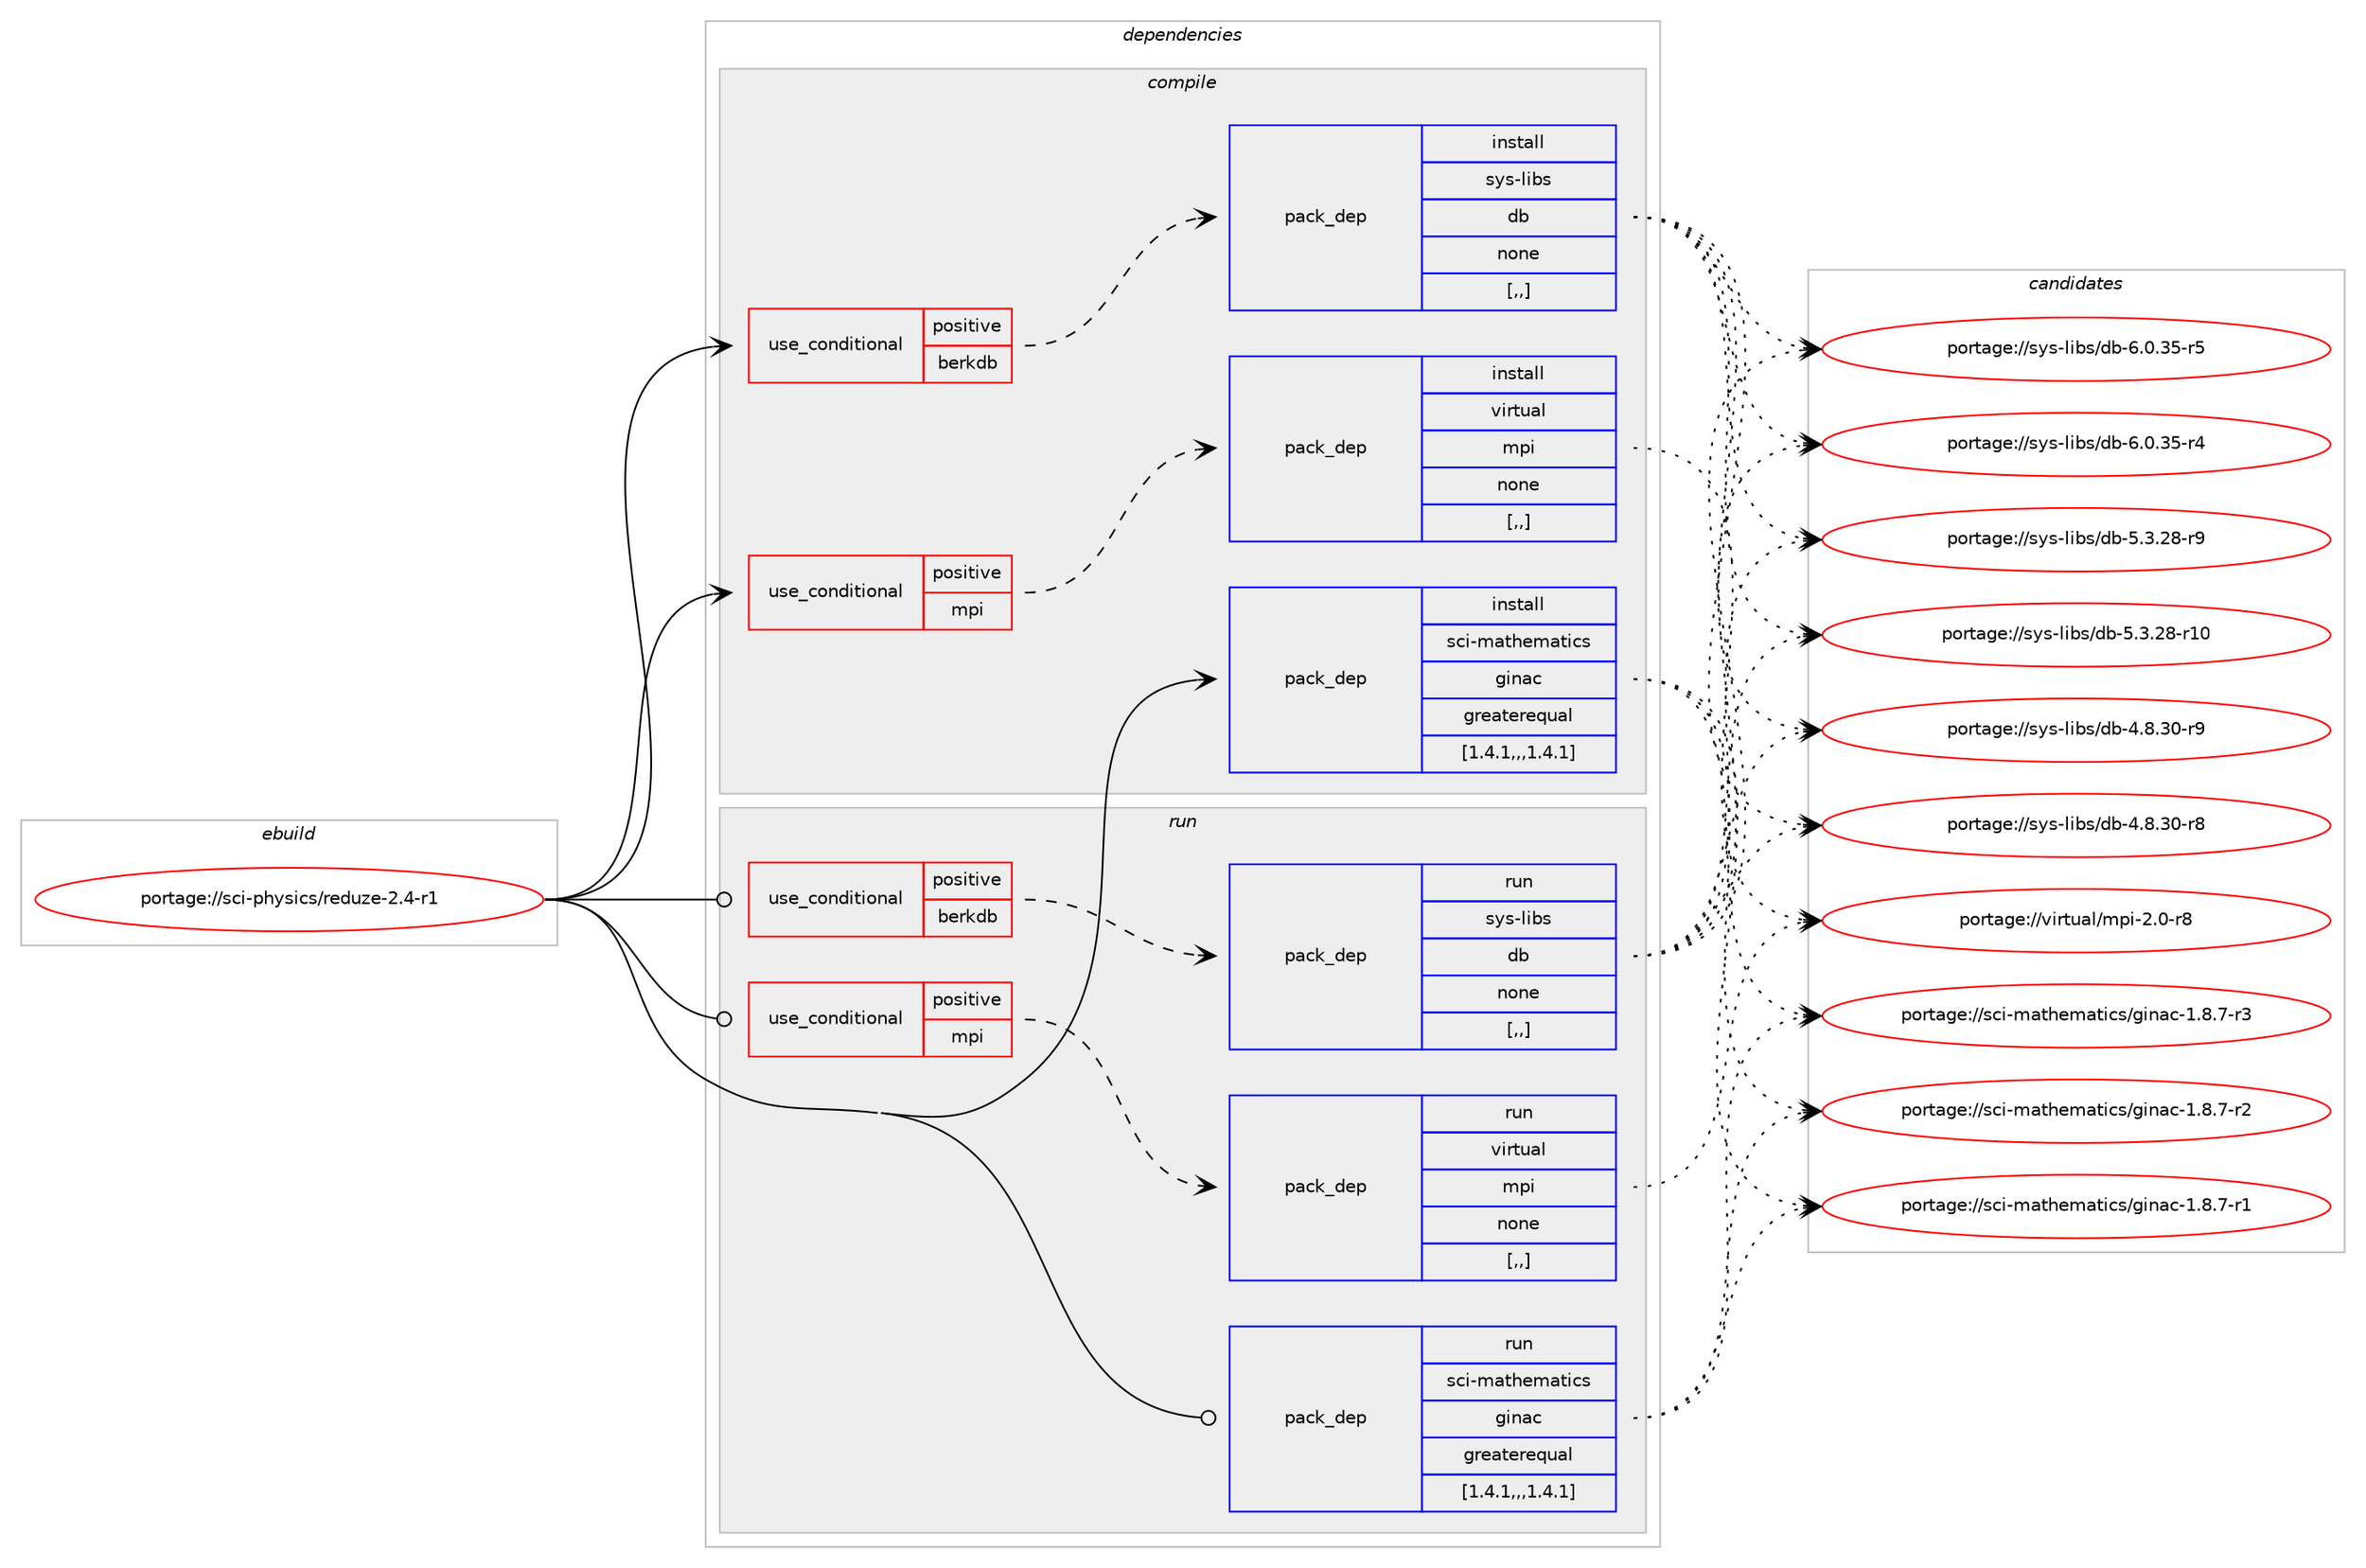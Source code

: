 digraph prolog {

# *************
# Graph options
# *************

newrank=true;
concentrate=true;
compound=true;
graph [rankdir=LR,fontname=Helvetica,fontsize=10,ranksep=1.5];#, ranksep=2.5, nodesep=0.2];
edge  [arrowhead=vee];
node  [fontname=Helvetica,fontsize=10];

# **********
# The ebuild
# **********

subgraph cluster_leftcol {
color=gray;
label=<<i>ebuild</i>>;
id [label="portage://sci-physics/reduze-2.4-r1", color=red, width=4, href="../sci-physics/reduze-2.4-r1.svg"];
}

# ****************
# The dependencies
# ****************

subgraph cluster_midcol {
color=gray;
label=<<i>dependencies</i>>;
subgraph cluster_compile {
fillcolor="#eeeeee";
style=filled;
label=<<i>compile</i>>;
subgraph cond109273 {
dependency411650 [label=<<TABLE BORDER="0" CELLBORDER="1" CELLSPACING="0" CELLPADDING="4"><TR><TD ROWSPAN="3" CELLPADDING="10">use_conditional</TD></TR><TR><TD>positive</TD></TR><TR><TD>berkdb</TD></TR></TABLE>>, shape=none, color=red];
subgraph pack299475 {
dependency411651 [label=<<TABLE BORDER="0" CELLBORDER="1" CELLSPACING="0" CELLPADDING="4" WIDTH="220"><TR><TD ROWSPAN="6" CELLPADDING="30">pack_dep</TD></TR><TR><TD WIDTH="110">install</TD></TR><TR><TD>sys-libs</TD></TR><TR><TD>db</TD></TR><TR><TD>none</TD></TR><TR><TD>[,,]</TD></TR></TABLE>>, shape=none, color=blue];
}
dependency411650:e -> dependency411651:w [weight=20,style="dashed",arrowhead="vee"];
}
id:e -> dependency411650:w [weight=20,style="solid",arrowhead="vee"];
subgraph cond109274 {
dependency411652 [label=<<TABLE BORDER="0" CELLBORDER="1" CELLSPACING="0" CELLPADDING="4"><TR><TD ROWSPAN="3" CELLPADDING="10">use_conditional</TD></TR><TR><TD>positive</TD></TR><TR><TD>mpi</TD></TR></TABLE>>, shape=none, color=red];
subgraph pack299476 {
dependency411653 [label=<<TABLE BORDER="0" CELLBORDER="1" CELLSPACING="0" CELLPADDING="4" WIDTH="220"><TR><TD ROWSPAN="6" CELLPADDING="30">pack_dep</TD></TR><TR><TD WIDTH="110">install</TD></TR><TR><TD>virtual</TD></TR><TR><TD>mpi</TD></TR><TR><TD>none</TD></TR><TR><TD>[,,]</TD></TR></TABLE>>, shape=none, color=blue];
}
dependency411652:e -> dependency411653:w [weight=20,style="dashed",arrowhead="vee"];
}
id:e -> dependency411652:w [weight=20,style="solid",arrowhead="vee"];
subgraph pack299477 {
dependency411654 [label=<<TABLE BORDER="0" CELLBORDER="1" CELLSPACING="0" CELLPADDING="4" WIDTH="220"><TR><TD ROWSPAN="6" CELLPADDING="30">pack_dep</TD></TR><TR><TD WIDTH="110">install</TD></TR><TR><TD>sci-mathematics</TD></TR><TR><TD>ginac</TD></TR><TR><TD>greaterequal</TD></TR><TR><TD>[1.4.1,,,1.4.1]</TD></TR></TABLE>>, shape=none, color=blue];
}
id:e -> dependency411654:w [weight=20,style="solid",arrowhead="vee"];
}
subgraph cluster_compileandrun {
fillcolor="#eeeeee";
style=filled;
label=<<i>compile and run</i>>;
}
subgraph cluster_run {
fillcolor="#eeeeee";
style=filled;
label=<<i>run</i>>;
subgraph cond109275 {
dependency411655 [label=<<TABLE BORDER="0" CELLBORDER="1" CELLSPACING="0" CELLPADDING="4"><TR><TD ROWSPAN="3" CELLPADDING="10">use_conditional</TD></TR><TR><TD>positive</TD></TR><TR><TD>berkdb</TD></TR></TABLE>>, shape=none, color=red];
subgraph pack299478 {
dependency411656 [label=<<TABLE BORDER="0" CELLBORDER="1" CELLSPACING="0" CELLPADDING="4" WIDTH="220"><TR><TD ROWSPAN="6" CELLPADDING="30">pack_dep</TD></TR><TR><TD WIDTH="110">run</TD></TR><TR><TD>sys-libs</TD></TR><TR><TD>db</TD></TR><TR><TD>none</TD></TR><TR><TD>[,,]</TD></TR></TABLE>>, shape=none, color=blue];
}
dependency411655:e -> dependency411656:w [weight=20,style="dashed",arrowhead="vee"];
}
id:e -> dependency411655:w [weight=20,style="solid",arrowhead="odot"];
subgraph cond109276 {
dependency411657 [label=<<TABLE BORDER="0" CELLBORDER="1" CELLSPACING="0" CELLPADDING="4"><TR><TD ROWSPAN="3" CELLPADDING="10">use_conditional</TD></TR><TR><TD>positive</TD></TR><TR><TD>mpi</TD></TR></TABLE>>, shape=none, color=red];
subgraph pack299479 {
dependency411658 [label=<<TABLE BORDER="0" CELLBORDER="1" CELLSPACING="0" CELLPADDING="4" WIDTH="220"><TR><TD ROWSPAN="6" CELLPADDING="30">pack_dep</TD></TR><TR><TD WIDTH="110">run</TD></TR><TR><TD>virtual</TD></TR><TR><TD>mpi</TD></TR><TR><TD>none</TD></TR><TR><TD>[,,]</TD></TR></TABLE>>, shape=none, color=blue];
}
dependency411657:e -> dependency411658:w [weight=20,style="dashed",arrowhead="vee"];
}
id:e -> dependency411657:w [weight=20,style="solid",arrowhead="odot"];
subgraph pack299480 {
dependency411659 [label=<<TABLE BORDER="0" CELLBORDER="1" CELLSPACING="0" CELLPADDING="4" WIDTH="220"><TR><TD ROWSPAN="6" CELLPADDING="30">pack_dep</TD></TR><TR><TD WIDTH="110">run</TD></TR><TR><TD>sci-mathematics</TD></TR><TR><TD>ginac</TD></TR><TR><TD>greaterequal</TD></TR><TR><TD>[1.4.1,,,1.4.1]</TD></TR></TABLE>>, shape=none, color=blue];
}
id:e -> dependency411659:w [weight=20,style="solid",arrowhead="odot"];
}
}

# **************
# The candidates
# **************

subgraph cluster_choices {
rank=same;
color=gray;
label=<<i>candidates</i>>;

subgraph choice299475 {
color=black;
nodesep=1;
choice11512111545108105981154710098455446484651534511453 [label="portage://sys-libs/db-6.0.35-r5", color=red, width=4,href="../sys-libs/db-6.0.35-r5.svg"];
choice11512111545108105981154710098455446484651534511452 [label="portage://sys-libs/db-6.0.35-r4", color=red, width=4,href="../sys-libs/db-6.0.35-r4.svg"];
choice11512111545108105981154710098455346514650564511457 [label="portage://sys-libs/db-5.3.28-r9", color=red, width=4,href="../sys-libs/db-5.3.28-r9.svg"];
choice1151211154510810598115471009845534651465056451144948 [label="portage://sys-libs/db-5.3.28-r10", color=red, width=4,href="../sys-libs/db-5.3.28-r10.svg"];
choice11512111545108105981154710098455246564651484511457 [label="portage://sys-libs/db-4.8.30-r9", color=red, width=4,href="../sys-libs/db-4.8.30-r9.svg"];
choice11512111545108105981154710098455246564651484511456 [label="portage://sys-libs/db-4.8.30-r8", color=red, width=4,href="../sys-libs/db-4.8.30-r8.svg"];
dependency411651:e -> choice11512111545108105981154710098455446484651534511453:w [style=dotted,weight="100"];
dependency411651:e -> choice11512111545108105981154710098455446484651534511452:w [style=dotted,weight="100"];
dependency411651:e -> choice11512111545108105981154710098455346514650564511457:w [style=dotted,weight="100"];
dependency411651:e -> choice1151211154510810598115471009845534651465056451144948:w [style=dotted,weight="100"];
dependency411651:e -> choice11512111545108105981154710098455246564651484511457:w [style=dotted,weight="100"];
dependency411651:e -> choice11512111545108105981154710098455246564651484511456:w [style=dotted,weight="100"];
}
subgraph choice299476 {
color=black;
nodesep=1;
choice1181051141161179710847109112105455046484511456 [label="portage://virtual/mpi-2.0-r8", color=red, width=4,href="../virtual/mpi-2.0-r8.svg"];
dependency411653:e -> choice1181051141161179710847109112105455046484511456:w [style=dotted,weight="100"];
}
subgraph choice299477 {
color=black;
nodesep=1;
choice11599105451099711610410110997116105991154710310511097994549465646554511451 [label="portage://sci-mathematics/ginac-1.8.7-r3", color=red, width=4,href="../sci-mathematics/ginac-1.8.7-r3.svg"];
choice11599105451099711610410110997116105991154710310511097994549465646554511450 [label="portage://sci-mathematics/ginac-1.8.7-r2", color=red, width=4,href="../sci-mathematics/ginac-1.8.7-r2.svg"];
choice11599105451099711610410110997116105991154710310511097994549465646554511449 [label="portage://sci-mathematics/ginac-1.8.7-r1", color=red, width=4,href="../sci-mathematics/ginac-1.8.7-r1.svg"];
dependency411654:e -> choice11599105451099711610410110997116105991154710310511097994549465646554511451:w [style=dotted,weight="100"];
dependency411654:e -> choice11599105451099711610410110997116105991154710310511097994549465646554511450:w [style=dotted,weight="100"];
dependency411654:e -> choice11599105451099711610410110997116105991154710310511097994549465646554511449:w [style=dotted,weight="100"];
}
subgraph choice299478 {
color=black;
nodesep=1;
choice11512111545108105981154710098455446484651534511453 [label="portage://sys-libs/db-6.0.35-r5", color=red, width=4,href="../sys-libs/db-6.0.35-r5.svg"];
choice11512111545108105981154710098455446484651534511452 [label="portage://sys-libs/db-6.0.35-r4", color=red, width=4,href="../sys-libs/db-6.0.35-r4.svg"];
choice11512111545108105981154710098455346514650564511457 [label="portage://sys-libs/db-5.3.28-r9", color=red, width=4,href="../sys-libs/db-5.3.28-r9.svg"];
choice1151211154510810598115471009845534651465056451144948 [label="portage://sys-libs/db-5.3.28-r10", color=red, width=4,href="../sys-libs/db-5.3.28-r10.svg"];
choice11512111545108105981154710098455246564651484511457 [label="portage://sys-libs/db-4.8.30-r9", color=red, width=4,href="../sys-libs/db-4.8.30-r9.svg"];
choice11512111545108105981154710098455246564651484511456 [label="portage://sys-libs/db-4.8.30-r8", color=red, width=4,href="../sys-libs/db-4.8.30-r8.svg"];
dependency411656:e -> choice11512111545108105981154710098455446484651534511453:w [style=dotted,weight="100"];
dependency411656:e -> choice11512111545108105981154710098455446484651534511452:w [style=dotted,weight="100"];
dependency411656:e -> choice11512111545108105981154710098455346514650564511457:w [style=dotted,weight="100"];
dependency411656:e -> choice1151211154510810598115471009845534651465056451144948:w [style=dotted,weight="100"];
dependency411656:e -> choice11512111545108105981154710098455246564651484511457:w [style=dotted,weight="100"];
dependency411656:e -> choice11512111545108105981154710098455246564651484511456:w [style=dotted,weight="100"];
}
subgraph choice299479 {
color=black;
nodesep=1;
choice1181051141161179710847109112105455046484511456 [label="portage://virtual/mpi-2.0-r8", color=red, width=4,href="../virtual/mpi-2.0-r8.svg"];
dependency411658:e -> choice1181051141161179710847109112105455046484511456:w [style=dotted,weight="100"];
}
subgraph choice299480 {
color=black;
nodesep=1;
choice11599105451099711610410110997116105991154710310511097994549465646554511451 [label="portage://sci-mathematics/ginac-1.8.7-r3", color=red, width=4,href="../sci-mathematics/ginac-1.8.7-r3.svg"];
choice11599105451099711610410110997116105991154710310511097994549465646554511450 [label="portage://sci-mathematics/ginac-1.8.7-r2", color=red, width=4,href="../sci-mathematics/ginac-1.8.7-r2.svg"];
choice11599105451099711610410110997116105991154710310511097994549465646554511449 [label="portage://sci-mathematics/ginac-1.8.7-r1", color=red, width=4,href="../sci-mathematics/ginac-1.8.7-r1.svg"];
dependency411659:e -> choice11599105451099711610410110997116105991154710310511097994549465646554511451:w [style=dotted,weight="100"];
dependency411659:e -> choice11599105451099711610410110997116105991154710310511097994549465646554511450:w [style=dotted,weight="100"];
dependency411659:e -> choice11599105451099711610410110997116105991154710310511097994549465646554511449:w [style=dotted,weight="100"];
}
}

}
